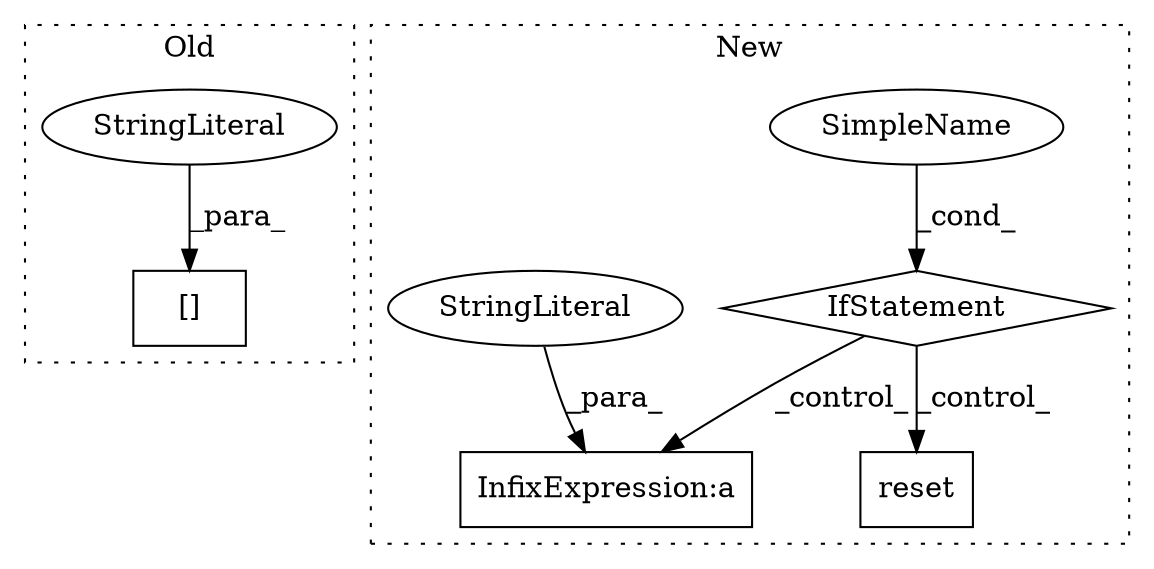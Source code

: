 digraph G {
subgraph cluster0 {
1 [label="[]" a="2" s="9184,9202" l="6,1" shape="box"];
3 [label="StringLiteral" a="45" s="9190" l="12" shape="ellipse"];
label = "Old";
style="dotted";
}
subgraph cluster1 {
2 [label="reset" a="32" s="9829" l="7" shape="box"];
4 [label="IfStatement" a="25" s="9695,9740" l="4,2" shape="diamond"];
5 [label="SimpleName" a="42" s="" l="" shape="ellipse"];
6 [label="InfixExpression:a" a="27" s="9780" l="3" shape="box"];
7 [label="StringLiteral" a="45" s="9769" l="11" shape="ellipse"];
label = "New";
style="dotted";
}
3 -> 1 [label="_para_"];
4 -> 6 [label="_control_"];
4 -> 2 [label="_control_"];
5 -> 4 [label="_cond_"];
7 -> 6 [label="_para_"];
}